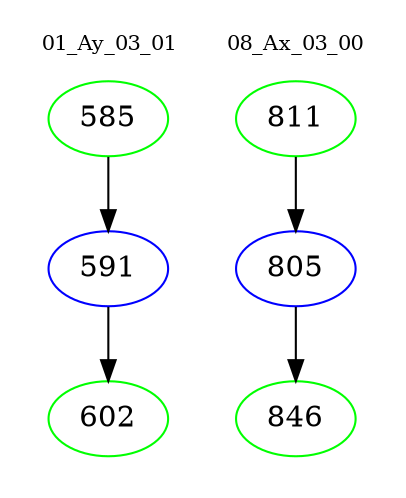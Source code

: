 digraph{
subgraph cluster_0 {
color = white
label = "01_Ay_03_01";
fontsize=10;
T0_585 [label="585", color="green"]
T0_585 -> T0_591 [color="black"]
T0_591 [label="591", color="blue"]
T0_591 -> T0_602 [color="black"]
T0_602 [label="602", color="green"]
}
subgraph cluster_1 {
color = white
label = "08_Ax_03_00";
fontsize=10;
T1_811 [label="811", color="green"]
T1_811 -> T1_805 [color="black"]
T1_805 [label="805", color="blue"]
T1_805 -> T1_846 [color="black"]
T1_846 [label="846", color="green"]
}
}
